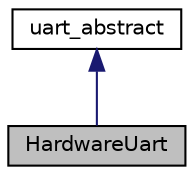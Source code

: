 digraph "HardwareUart"
{
  edge [fontname="Helvetica",fontsize="10",labelfontname="Helvetica",labelfontsize="10"];
  node [fontname="Helvetica",fontsize="10",shape=record];
  Node2 [label="HardwareUart",height=0.2,width=0.4,color="black", fillcolor="grey75", style="filled", fontcolor="black"];
  Node3 -> Node2 [dir="back",color="midnightblue",fontsize="10",style="solid"];
  Node3 [label="uart_abstract",height=0.2,width=0.4,color="black", fillcolor="white", style="filled",URL="$classuart__abstract.html",tooltip="This is a pure abstract class of the hardware UART. "];
}

